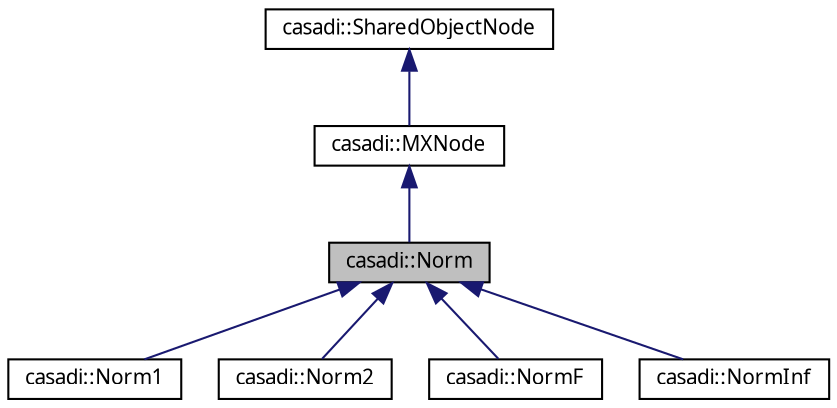 digraph "casadi::Norm"
{
  edge [fontname="FreeSans.ttf",fontsize="10",labelfontname="FreeSans.ttf",labelfontsize="10"];
  node [fontname="FreeSans.ttf",fontsize="10",shape=record];
  Node1 [label="casadi::Norm",height=0.2,width=0.4,color="black", fillcolor="grey75", style="filled", fontcolor="black"];
  Node2 -> Node1 [dir="back",color="midnightblue",fontsize="10",style="solid",fontname="FreeSans.ttf"];
  Node2 [label="casadi::MXNode",height=0.2,width=0.4,color="black", fillcolor="white", style="filled",URL="$d0/d19/classcasadi_1_1MXNode.html",tooltip="Node class for MX objects. "];
  Node3 -> Node2 [dir="back",color="midnightblue",fontsize="10",style="solid",fontname="FreeSans.ttf"];
  Node3 [label="casadi::SharedObjectNode",height=0.2,width=0.4,color="black", fillcolor="white", style="filled",URL="$d9/dd3/classcasadi_1_1SharedObjectNode.html"];
  Node1 -> Node4 [dir="back",color="midnightblue",fontsize="10",style="solid",fontname="FreeSans.ttf"];
  Node4 [label="casadi::Norm1",height=0.2,width=0.4,color="black", fillcolor="white", style="filled",URL="$da/dc0/classcasadi_1_1Norm1.html",tooltip="1-norm "];
  Node1 -> Node5 [dir="back",color="midnightblue",fontsize="10",style="solid",fontname="FreeSans.ttf"];
  Node5 [label="casadi::Norm2",height=0.2,width=0.4,color="black", fillcolor="white", style="filled",URL="$d0/d84/classcasadi_1_1Norm2.html",tooltip="Represents a 2-norm (spectral norm) "];
  Node1 -> Node6 [dir="back",color="midnightblue",fontsize="10",style="solid",fontname="FreeSans.ttf"];
  Node6 [label="casadi::NormF",height=0.2,width=0.4,color="black", fillcolor="white", style="filled",URL="$d2/dda/classcasadi_1_1NormF.html",tooltip="Represents a Frobenius norm. "];
  Node1 -> Node7 [dir="back",color="midnightblue",fontsize="10",style="solid",fontname="FreeSans.ttf"];
  Node7 [label="casadi::NormInf",height=0.2,width=0.4,color="black", fillcolor="white", style="filled",URL="$df/d80/classcasadi_1_1NormInf.html",tooltip="Represents an infinity-norm operation on a MX. "];
}
